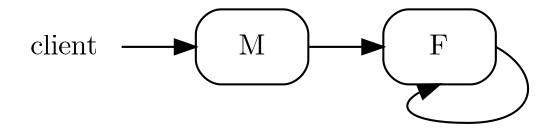 digraph naiveRecursion {
	rankdir=LR
	margin=0
	c[fontname=LMRoman10,label=client,shape=plaintext]
	a[fontname=LMRoman10,label=M,shape=Mrecord]
	b[fontname=LMRoman10,label=F,shape=Mrecord]
	c->a
	a->b
	b->b[tailport=e,headport=s]
}

